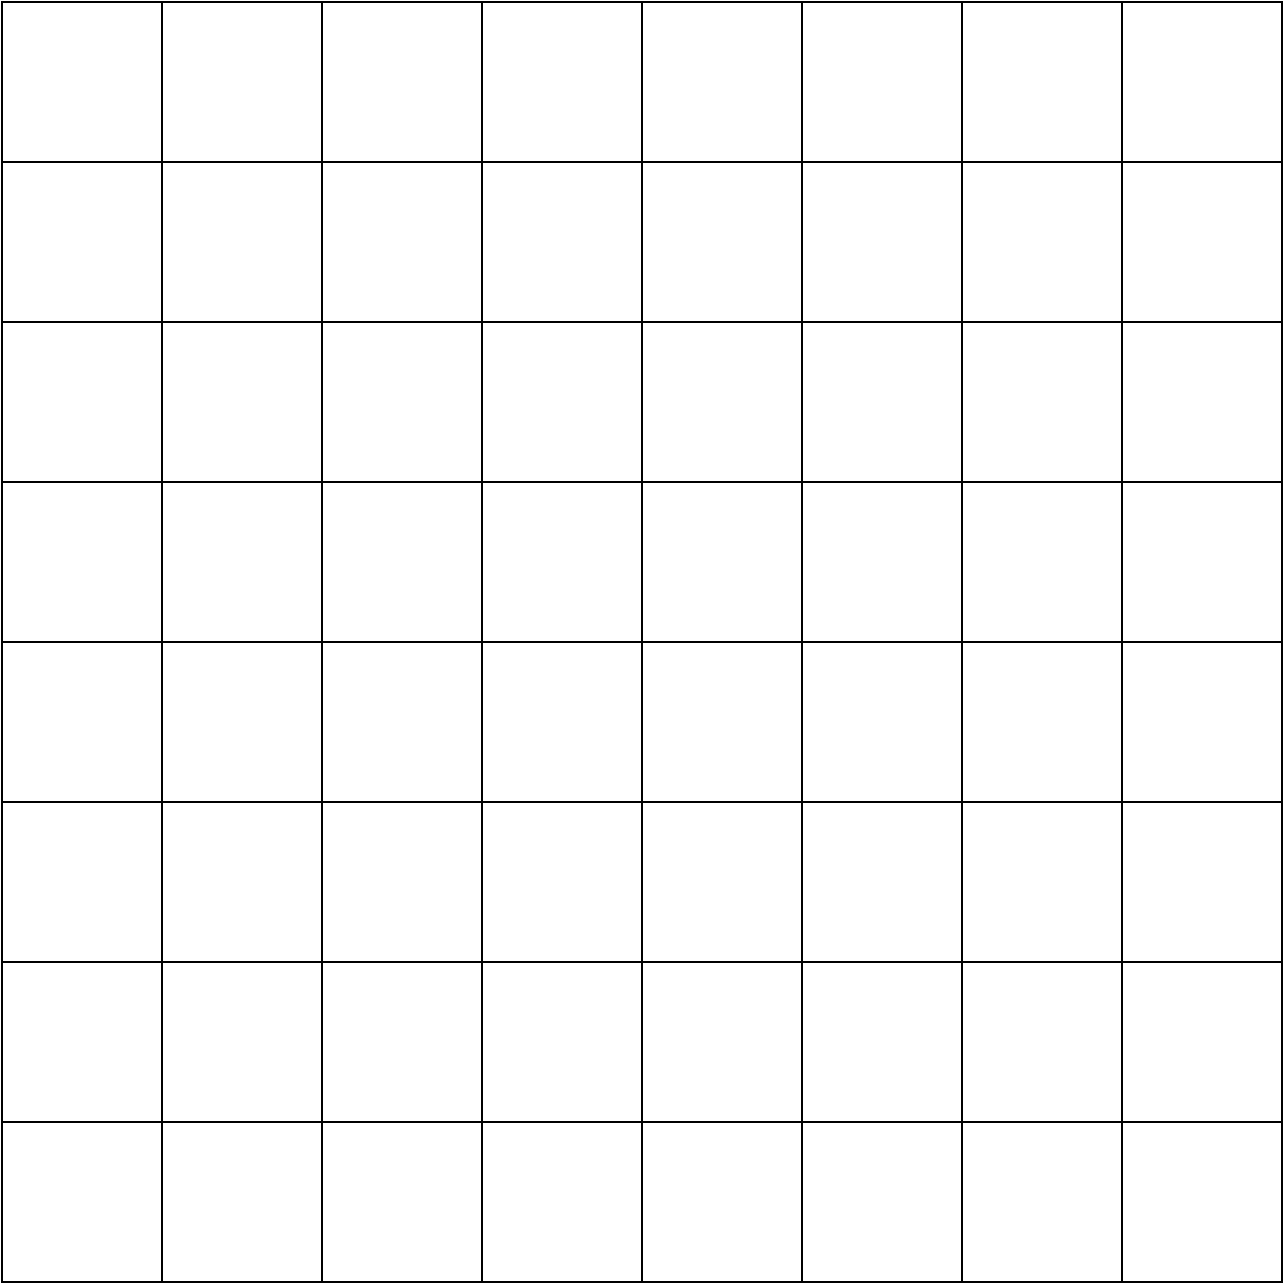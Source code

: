 <mxfile version="14.8.0" type="github" pages="2">
  <diagram id="CFHfeKTsn5aGknnK-Q55" name="Page-1">
    <mxGraphModel dx="1221" dy="634" grid="1" gridSize="10" guides="1" tooltips="1" connect="1" arrows="1" fold="1" page="1" pageScale="1" pageWidth="827" pageHeight="1169" math="0" shadow="0">
      <root>
        <mxCell id="0" />
        <mxCell id="1" parent="0" />
        <mxCell id="uGX6nD3mYrhn2c0A557F-1" value="" style="whiteSpace=wrap;html=1;aspect=fixed;" vertex="1" parent="1">
          <mxGeometry x="30" y="20" width="640" height="640" as="geometry" />
        </mxCell>
        <mxCell id="uGX6nD3mYrhn2c0A557F-4" value="" style="whiteSpace=wrap;html=1;aspect=fixed;" vertex="1" parent="1">
          <mxGeometry x="30" y="20" width="80" height="80" as="geometry" />
        </mxCell>
        <mxCell id="uGX6nD3mYrhn2c0A557F-5" value="" style="whiteSpace=wrap;html=1;aspect=fixed;" vertex="1" parent="1">
          <mxGeometry x="110" y="20" width="80" height="80" as="geometry" />
        </mxCell>
        <mxCell id="uGX6nD3mYrhn2c0A557F-6" value="" style="whiteSpace=wrap;html=1;aspect=fixed;" vertex="1" parent="1">
          <mxGeometry x="190" y="20" width="80" height="80" as="geometry" />
        </mxCell>
        <mxCell id="uGX6nD3mYrhn2c0A557F-7" value="" style="whiteSpace=wrap;html=1;aspect=fixed;" vertex="1" parent="1">
          <mxGeometry x="270" y="20" width="80" height="80" as="geometry" />
        </mxCell>
        <mxCell id="uGX6nD3mYrhn2c0A557F-8" value="" style="whiteSpace=wrap;html=1;aspect=fixed;" vertex="1" parent="1">
          <mxGeometry x="350" y="20" width="80" height="80" as="geometry" />
        </mxCell>
        <mxCell id="uGX6nD3mYrhn2c0A557F-9" value="" style="whiteSpace=wrap;html=1;aspect=fixed;" vertex="1" parent="1">
          <mxGeometry x="430" y="20" width="80" height="80" as="geometry" />
        </mxCell>
        <mxCell id="uGX6nD3mYrhn2c0A557F-10" value="" style="whiteSpace=wrap;html=1;aspect=fixed;" vertex="1" parent="1">
          <mxGeometry x="510" y="20" width="80" height="80" as="geometry" />
        </mxCell>
        <mxCell id="uGX6nD3mYrhn2c0A557F-11" value="" style="whiteSpace=wrap;html=1;aspect=fixed;" vertex="1" parent="1">
          <mxGeometry x="590" y="20" width="80" height="80" as="geometry" />
        </mxCell>
        <mxCell id="uGX6nD3mYrhn2c0A557F-12" value="" style="whiteSpace=wrap;html=1;aspect=fixed;" vertex="1" parent="1">
          <mxGeometry x="30" y="100" width="80" height="80" as="geometry" />
        </mxCell>
        <mxCell id="uGX6nD3mYrhn2c0A557F-13" value="" style="whiteSpace=wrap;html=1;aspect=fixed;" vertex="1" parent="1">
          <mxGeometry x="30" y="180" width="80" height="80" as="geometry" />
        </mxCell>
        <mxCell id="uGX6nD3mYrhn2c0A557F-14" value="" style="whiteSpace=wrap;html=1;aspect=fixed;" vertex="1" parent="1">
          <mxGeometry x="30" y="260" width="80" height="80" as="geometry" />
        </mxCell>
        <mxCell id="uGX6nD3mYrhn2c0A557F-15" value="" style="whiteSpace=wrap;html=1;aspect=fixed;" vertex="1" parent="1">
          <mxGeometry x="30" y="340" width="80" height="80" as="geometry" />
        </mxCell>
        <mxCell id="uGX6nD3mYrhn2c0A557F-16" value="" style="whiteSpace=wrap;html=1;aspect=fixed;" vertex="1" parent="1">
          <mxGeometry x="30" y="420" width="80" height="80" as="geometry" />
        </mxCell>
        <mxCell id="uGX6nD3mYrhn2c0A557F-17" value="" style="whiteSpace=wrap;html=1;aspect=fixed;" vertex="1" parent="1">
          <mxGeometry x="30" y="500" width="80" height="80" as="geometry" />
        </mxCell>
        <mxCell id="uGX6nD3mYrhn2c0A557F-18" value="" style="whiteSpace=wrap;html=1;aspect=fixed;" vertex="1" parent="1">
          <mxGeometry x="30" y="580" width="80" height="80" as="geometry" />
        </mxCell>
        <mxCell id="uGX6nD3mYrhn2c0A557F-19" value="" style="whiteSpace=wrap;html=1;aspect=fixed;" vertex="1" parent="1">
          <mxGeometry x="110" y="100" width="80" height="80" as="geometry" />
        </mxCell>
        <mxCell id="uGX6nD3mYrhn2c0A557F-20" value="" style="whiteSpace=wrap;html=1;aspect=fixed;" vertex="1" parent="1">
          <mxGeometry x="190" y="100" width="80" height="80" as="geometry" />
        </mxCell>
        <mxCell id="uGX6nD3mYrhn2c0A557F-21" value="" style="whiteSpace=wrap;html=1;aspect=fixed;" vertex="1" parent="1">
          <mxGeometry x="270" y="100" width="80" height="80" as="geometry" />
        </mxCell>
        <mxCell id="uGX6nD3mYrhn2c0A557F-22" value="" style="whiteSpace=wrap;html=1;aspect=fixed;" vertex="1" parent="1">
          <mxGeometry x="350" y="100" width="80" height="80" as="geometry" />
        </mxCell>
        <mxCell id="uGX6nD3mYrhn2c0A557F-23" value="" style="whiteSpace=wrap;html=1;aspect=fixed;" vertex="1" parent="1">
          <mxGeometry x="430" y="100" width="80" height="80" as="geometry" />
        </mxCell>
        <mxCell id="uGX6nD3mYrhn2c0A557F-24" value="" style="whiteSpace=wrap;html=1;aspect=fixed;" vertex="1" parent="1">
          <mxGeometry x="510" y="100" width="80" height="80" as="geometry" />
        </mxCell>
        <mxCell id="uGX6nD3mYrhn2c0A557F-25" value="" style="whiteSpace=wrap;html=1;aspect=fixed;" vertex="1" parent="1">
          <mxGeometry x="590" y="100" width="80" height="80" as="geometry" />
        </mxCell>
        <mxCell id="uGX6nD3mYrhn2c0A557F-26" value="" style="whiteSpace=wrap;html=1;aspect=fixed;" vertex="1" parent="1">
          <mxGeometry x="110" y="180" width="80" height="80" as="geometry" />
        </mxCell>
        <mxCell id="uGX6nD3mYrhn2c0A557F-27" value="" style="whiteSpace=wrap;html=1;aspect=fixed;" vertex="1" parent="1">
          <mxGeometry x="190" y="180" width="80" height="80" as="geometry" />
        </mxCell>
        <mxCell id="uGX6nD3mYrhn2c0A557F-28" value="" style="whiteSpace=wrap;html=1;aspect=fixed;" vertex="1" parent="1">
          <mxGeometry x="270" y="180" width="80" height="80" as="geometry" />
        </mxCell>
        <mxCell id="uGX6nD3mYrhn2c0A557F-29" value="" style="whiteSpace=wrap;html=1;aspect=fixed;" vertex="1" parent="1">
          <mxGeometry x="350" y="180" width="80" height="80" as="geometry" />
        </mxCell>
        <mxCell id="uGX6nD3mYrhn2c0A557F-30" value="" style="whiteSpace=wrap;html=1;aspect=fixed;" vertex="1" parent="1">
          <mxGeometry x="430" y="180" width="80" height="80" as="geometry" />
        </mxCell>
        <mxCell id="uGX6nD3mYrhn2c0A557F-31" value="" style="whiteSpace=wrap;html=1;aspect=fixed;" vertex="1" parent="1">
          <mxGeometry x="510" y="180" width="80" height="80" as="geometry" />
        </mxCell>
        <mxCell id="uGX6nD3mYrhn2c0A557F-32" value="" style="whiteSpace=wrap;html=1;aspect=fixed;" vertex="1" parent="1">
          <mxGeometry x="590" y="180" width="80" height="80" as="geometry" />
        </mxCell>
        <mxCell id="uGX6nD3mYrhn2c0A557F-33" value="" style="whiteSpace=wrap;html=1;aspect=fixed;" vertex="1" parent="1">
          <mxGeometry x="110" y="260" width="80" height="80" as="geometry" />
        </mxCell>
        <mxCell id="uGX6nD3mYrhn2c0A557F-34" value="" style="whiteSpace=wrap;html=1;aspect=fixed;" vertex="1" parent="1">
          <mxGeometry x="190" y="260" width="80" height="80" as="geometry" />
        </mxCell>
        <mxCell id="uGX6nD3mYrhn2c0A557F-35" value="" style="whiteSpace=wrap;html=1;aspect=fixed;" vertex="1" parent="1">
          <mxGeometry x="270" y="260" width="80" height="80" as="geometry" />
        </mxCell>
        <mxCell id="uGX6nD3mYrhn2c0A557F-36" value="" style="whiteSpace=wrap;html=1;aspect=fixed;" vertex="1" parent="1">
          <mxGeometry x="350" y="260" width="80" height="80" as="geometry" />
        </mxCell>
        <mxCell id="uGX6nD3mYrhn2c0A557F-37" value="" style="whiteSpace=wrap;html=1;aspect=fixed;" vertex="1" parent="1">
          <mxGeometry x="430" y="260" width="80" height="80" as="geometry" />
        </mxCell>
        <mxCell id="uGX6nD3mYrhn2c0A557F-38" value="" style="whiteSpace=wrap;html=1;aspect=fixed;" vertex="1" parent="1">
          <mxGeometry x="510" y="260" width="80" height="80" as="geometry" />
        </mxCell>
        <mxCell id="uGX6nD3mYrhn2c0A557F-39" value="" style="whiteSpace=wrap;html=1;aspect=fixed;" vertex="1" parent="1">
          <mxGeometry x="590" y="260" width="80" height="80" as="geometry" />
        </mxCell>
        <mxCell id="uGX6nD3mYrhn2c0A557F-48" value="" style="whiteSpace=wrap;html=1;aspect=fixed;" vertex="1" parent="1">
          <mxGeometry x="110" y="340" width="80" height="80" as="geometry" />
        </mxCell>
        <mxCell id="uGX6nD3mYrhn2c0A557F-49" value="" style="whiteSpace=wrap;html=1;aspect=fixed;" vertex="1" parent="1">
          <mxGeometry x="190" y="340" width="80" height="80" as="geometry" />
        </mxCell>
        <mxCell id="uGX6nD3mYrhn2c0A557F-50" value="" style="whiteSpace=wrap;html=1;aspect=fixed;" vertex="1" parent="1">
          <mxGeometry x="270" y="340" width="80" height="80" as="geometry" />
        </mxCell>
        <mxCell id="uGX6nD3mYrhn2c0A557F-51" value="" style="whiteSpace=wrap;html=1;aspect=fixed;" vertex="1" parent="1">
          <mxGeometry x="350" y="340" width="80" height="80" as="geometry" />
        </mxCell>
        <mxCell id="uGX6nD3mYrhn2c0A557F-52" value="" style="whiteSpace=wrap;html=1;aspect=fixed;" vertex="1" parent="1">
          <mxGeometry x="430" y="340" width="80" height="80" as="geometry" />
        </mxCell>
        <mxCell id="uGX6nD3mYrhn2c0A557F-53" value="" style="whiteSpace=wrap;html=1;aspect=fixed;" vertex="1" parent="1">
          <mxGeometry x="510" y="340" width="80" height="80" as="geometry" />
        </mxCell>
        <mxCell id="uGX6nD3mYrhn2c0A557F-54" value="" style="whiteSpace=wrap;html=1;aspect=fixed;" vertex="1" parent="1">
          <mxGeometry x="590" y="340" width="80" height="80" as="geometry" />
        </mxCell>
        <mxCell id="uGX6nD3mYrhn2c0A557F-55" value="" style="whiteSpace=wrap;html=1;aspect=fixed;" vertex="1" parent="1">
          <mxGeometry x="110" y="420" width="80" height="80" as="geometry" />
        </mxCell>
        <mxCell id="uGX6nD3mYrhn2c0A557F-56" value="" style="whiteSpace=wrap;html=1;aspect=fixed;" vertex="1" parent="1">
          <mxGeometry x="190" y="420" width="80" height="80" as="geometry" />
        </mxCell>
        <mxCell id="uGX6nD3mYrhn2c0A557F-57" value="" style="whiteSpace=wrap;html=1;aspect=fixed;" vertex="1" parent="1">
          <mxGeometry x="270" y="420" width="80" height="80" as="geometry" />
        </mxCell>
        <mxCell id="uGX6nD3mYrhn2c0A557F-58" value="" style="whiteSpace=wrap;html=1;aspect=fixed;" vertex="1" parent="1">
          <mxGeometry x="350" y="420" width="80" height="80" as="geometry" />
        </mxCell>
        <mxCell id="uGX6nD3mYrhn2c0A557F-59" value="" style="whiteSpace=wrap;html=1;aspect=fixed;" vertex="1" parent="1">
          <mxGeometry x="430" y="420" width="80" height="80" as="geometry" />
        </mxCell>
        <mxCell id="uGX6nD3mYrhn2c0A557F-60" value="" style="whiteSpace=wrap;html=1;aspect=fixed;" vertex="1" parent="1">
          <mxGeometry x="510" y="420" width="80" height="80" as="geometry" />
        </mxCell>
        <mxCell id="uGX6nD3mYrhn2c0A557F-61" value="" style="whiteSpace=wrap;html=1;aspect=fixed;" vertex="1" parent="1">
          <mxGeometry x="590" y="420" width="80" height="80" as="geometry" />
        </mxCell>
        <mxCell id="uGX6nD3mYrhn2c0A557F-62" value="" style="whiteSpace=wrap;html=1;aspect=fixed;" vertex="1" parent="1">
          <mxGeometry x="110" y="500" width="80" height="80" as="geometry" />
        </mxCell>
        <mxCell id="uGX6nD3mYrhn2c0A557F-63" value="" style="whiteSpace=wrap;html=1;aspect=fixed;" vertex="1" parent="1">
          <mxGeometry x="190" y="500" width="80" height="80" as="geometry" />
        </mxCell>
        <mxCell id="uGX6nD3mYrhn2c0A557F-65" value="" style="whiteSpace=wrap;html=1;aspect=fixed;" vertex="1" parent="1">
          <mxGeometry x="270" y="500" width="80" height="80" as="geometry" />
        </mxCell>
        <mxCell id="uGX6nD3mYrhn2c0A557F-66" value="" style="whiteSpace=wrap;html=1;aspect=fixed;" vertex="1" parent="1">
          <mxGeometry x="350" y="500" width="80" height="80" as="geometry" />
        </mxCell>
        <mxCell id="uGX6nD3mYrhn2c0A557F-67" value="" style="whiteSpace=wrap;html=1;aspect=fixed;" vertex="1" parent="1">
          <mxGeometry x="430" y="500" width="80" height="80" as="geometry" />
        </mxCell>
        <mxCell id="uGX6nD3mYrhn2c0A557F-68" value="" style="whiteSpace=wrap;html=1;aspect=fixed;" vertex="1" parent="1">
          <mxGeometry x="510" y="500" width="80" height="80" as="geometry" />
        </mxCell>
        <mxCell id="uGX6nD3mYrhn2c0A557F-69" value="" style="whiteSpace=wrap;html=1;aspect=fixed;" vertex="1" parent="1">
          <mxGeometry x="590" y="500" width="80" height="80" as="geometry" />
        </mxCell>
        <mxCell id="uGX6nD3mYrhn2c0A557F-70" value="" style="whiteSpace=wrap;html=1;aspect=fixed;" vertex="1" parent="1">
          <mxGeometry x="110" y="580" width="80" height="80" as="geometry" />
        </mxCell>
        <mxCell id="uGX6nD3mYrhn2c0A557F-71" value="" style="whiteSpace=wrap;html=1;aspect=fixed;" vertex="1" parent="1">
          <mxGeometry x="190" y="580" width="80" height="80" as="geometry" />
        </mxCell>
        <mxCell id="uGX6nD3mYrhn2c0A557F-72" value="" style="whiteSpace=wrap;html=1;aspect=fixed;" vertex="1" parent="1">
          <mxGeometry x="270" y="580" width="80" height="80" as="geometry" />
        </mxCell>
        <mxCell id="uGX6nD3mYrhn2c0A557F-73" value="" style="whiteSpace=wrap;html=1;aspect=fixed;" vertex="1" parent="1">
          <mxGeometry x="350" y="580" width="80" height="80" as="geometry" />
        </mxCell>
        <mxCell id="uGX6nD3mYrhn2c0A557F-74" value="" style="whiteSpace=wrap;html=1;aspect=fixed;" vertex="1" parent="1">
          <mxGeometry x="430" y="580" width="80" height="80" as="geometry" />
        </mxCell>
        <mxCell id="uGX6nD3mYrhn2c0A557F-75" value="" style="whiteSpace=wrap;html=1;aspect=fixed;" vertex="1" parent="1">
          <mxGeometry x="510" y="580" width="80" height="80" as="geometry" />
        </mxCell>
        <mxCell id="uGX6nD3mYrhn2c0A557F-76" value="" style="whiteSpace=wrap;html=1;aspect=fixed;" vertex="1" parent="1">
          <mxGeometry x="590" y="580" width="80" height="80" as="geometry" />
        </mxCell>
      </root>
    </mxGraphModel>
  </diagram>
  <diagram id="Mkaa1s9cl1DF-QLGTgI2" name="Page-2">
    <mxGraphModel dx="1038" dy="539" grid="1" gridSize="10" guides="1" tooltips="1" connect="1" arrows="1" fold="1" page="1" pageScale="1" pageWidth="827" pageHeight="1169" math="0" shadow="0">
      <root>
        <mxCell id="1wF73vjMU8yTaYhbSZhh-0" />
        <mxCell id="1wF73vjMU8yTaYhbSZhh-1" parent="1wF73vjMU8yTaYhbSZhh-0" />
        <mxCell id="VuDDOw4ai3HrQVPnYvmQ-0" value="" style="whiteSpace=wrap;html=1;aspect=fixed;" vertex="1" parent="1wF73vjMU8yTaYhbSZhh-1">
          <mxGeometry x="30" y="20" width="640" height="640" as="geometry" />
        </mxCell>
        <mxCell id="VuDDOw4ai3HrQVPnYvmQ-1" value="" style="whiteSpace=wrap;html=1;aspect=fixed;" vertex="1" parent="1wF73vjMU8yTaYhbSZhh-1">
          <mxGeometry x="30" y="20" width="80" height="80" as="geometry" />
        </mxCell>
        <mxCell id="VuDDOw4ai3HrQVPnYvmQ-2" value="" style="whiteSpace=wrap;html=1;aspect=fixed;" vertex="1" parent="1wF73vjMU8yTaYhbSZhh-1">
          <mxGeometry x="110" y="20" width="80" height="80" as="geometry" />
        </mxCell>
        <mxCell id="VuDDOw4ai3HrQVPnYvmQ-3" value="" style="whiteSpace=wrap;html=1;aspect=fixed;" vertex="1" parent="1wF73vjMU8yTaYhbSZhh-1">
          <mxGeometry x="190" y="20" width="80" height="80" as="geometry" />
        </mxCell>
        <mxCell id="VuDDOw4ai3HrQVPnYvmQ-4" value="" style="whiteSpace=wrap;html=1;aspect=fixed;" vertex="1" parent="1wF73vjMU8yTaYhbSZhh-1">
          <mxGeometry x="270" y="20" width="80" height="80" as="geometry" />
        </mxCell>
        <mxCell id="VuDDOw4ai3HrQVPnYvmQ-5" value="" style="whiteSpace=wrap;html=1;aspect=fixed;" vertex="1" parent="1wF73vjMU8yTaYhbSZhh-1">
          <mxGeometry x="350" y="20" width="80" height="80" as="geometry" />
        </mxCell>
        <mxCell id="VuDDOw4ai3HrQVPnYvmQ-6" value="" style="whiteSpace=wrap;html=1;aspect=fixed;" vertex="1" parent="1wF73vjMU8yTaYhbSZhh-1">
          <mxGeometry x="430" y="20" width="80" height="80" as="geometry" />
        </mxCell>
        <mxCell id="VuDDOw4ai3HrQVPnYvmQ-7" value="" style="whiteSpace=wrap;html=1;aspect=fixed;" vertex="1" parent="1wF73vjMU8yTaYhbSZhh-1">
          <mxGeometry x="510" y="20" width="80" height="80" as="geometry" />
        </mxCell>
        <mxCell id="VuDDOw4ai3HrQVPnYvmQ-8" value="" style="whiteSpace=wrap;html=1;aspect=fixed;" vertex="1" parent="1wF73vjMU8yTaYhbSZhh-1">
          <mxGeometry x="590" y="20" width="80" height="80" as="geometry" />
        </mxCell>
        <mxCell id="VuDDOw4ai3HrQVPnYvmQ-9" value="" style="whiteSpace=wrap;html=1;aspect=fixed;" vertex="1" parent="1wF73vjMU8yTaYhbSZhh-1">
          <mxGeometry x="30" y="100" width="80" height="80" as="geometry" />
        </mxCell>
        <mxCell id="VuDDOw4ai3HrQVPnYvmQ-10" value="" style="whiteSpace=wrap;html=1;aspect=fixed;" vertex="1" parent="1wF73vjMU8yTaYhbSZhh-1">
          <mxGeometry x="30" y="180" width="80" height="80" as="geometry" />
        </mxCell>
        <mxCell id="VuDDOw4ai3HrQVPnYvmQ-11" value="" style="whiteSpace=wrap;html=1;aspect=fixed;" vertex="1" parent="1wF73vjMU8yTaYhbSZhh-1">
          <mxGeometry x="30" y="260" width="80" height="80" as="geometry" />
        </mxCell>
        <mxCell id="VuDDOw4ai3HrQVPnYvmQ-12" value="" style="whiteSpace=wrap;html=1;aspect=fixed;" vertex="1" parent="1wF73vjMU8yTaYhbSZhh-1">
          <mxGeometry x="30" y="340" width="80" height="80" as="geometry" />
        </mxCell>
        <mxCell id="VuDDOw4ai3HrQVPnYvmQ-13" value="" style="whiteSpace=wrap;html=1;aspect=fixed;" vertex="1" parent="1wF73vjMU8yTaYhbSZhh-1">
          <mxGeometry x="30" y="420" width="80" height="80" as="geometry" />
        </mxCell>
        <mxCell id="VuDDOw4ai3HrQVPnYvmQ-14" value="" style="whiteSpace=wrap;html=1;aspect=fixed;" vertex="1" parent="1wF73vjMU8yTaYhbSZhh-1">
          <mxGeometry x="30" y="500" width="80" height="80" as="geometry" />
        </mxCell>
        <mxCell id="VuDDOw4ai3HrQVPnYvmQ-15" value="" style="whiteSpace=wrap;html=1;aspect=fixed;" vertex="1" parent="1wF73vjMU8yTaYhbSZhh-1">
          <mxGeometry x="30" y="580" width="80" height="80" as="geometry" />
        </mxCell>
        <mxCell id="VuDDOw4ai3HrQVPnYvmQ-16" value="" style="whiteSpace=wrap;html=1;aspect=fixed;" vertex="1" parent="1wF73vjMU8yTaYhbSZhh-1">
          <mxGeometry x="110" y="100" width="80" height="80" as="geometry" />
        </mxCell>
        <mxCell id="VuDDOw4ai3HrQVPnYvmQ-17" value="" style="whiteSpace=wrap;html=1;aspect=fixed;" vertex="1" parent="1wF73vjMU8yTaYhbSZhh-1">
          <mxGeometry x="190" y="100" width="80" height="80" as="geometry" />
        </mxCell>
        <mxCell id="VuDDOw4ai3HrQVPnYvmQ-18" value="" style="whiteSpace=wrap;html=1;aspect=fixed;" vertex="1" parent="1wF73vjMU8yTaYhbSZhh-1">
          <mxGeometry x="270" y="100" width="80" height="80" as="geometry" />
        </mxCell>
        <mxCell id="VuDDOw4ai3HrQVPnYvmQ-19" value="" style="whiteSpace=wrap;html=1;aspect=fixed;" vertex="1" parent="1wF73vjMU8yTaYhbSZhh-1">
          <mxGeometry x="350" y="100" width="80" height="80" as="geometry" />
        </mxCell>
        <mxCell id="VuDDOw4ai3HrQVPnYvmQ-20" value="" style="whiteSpace=wrap;html=1;aspect=fixed;" vertex="1" parent="1wF73vjMU8yTaYhbSZhh-1">
          <mxGeometry x="430" y="100" width="80" height="80" as="geometry" />
        </mxCell>
        <mxCell id="VuDDOw4ai3HrQVPnYvmQ-21" value="" style="whiteSpace=wrap;html=1;aspect=fixed;" vertex="1" parent="1wF73vjMU8yTaYhbSZhh-1">
          <mxGeometry x="510" y="100" width="80" height="80" as="geometry" />
        </mxCell>
        <mxCell id="VuDDOw4ai3HrQVPnYvmQ-22" value="" style="whiteSpace=wrap;html=1;aspect=fixed;" vertex="1" parent="1wF73vjMU8yTaYhbSZhh-1">
          <mxGeometry x="590" y="100" width="80" height="80" as="geometry" />
        </mxCell>
        <mxCell id="VuDDOw4ai3HrQVPnYvmQ-23" value="" style="whiteSpace=wrap;html=1;aspect=fixed;" vertex="1" parent="1wF73vjMU8yTaYhbSZhh-1">
          <mxGeometry x="110" y="180" width="80" height="80" as="geometry" />
        </mxCell>
        <mxCell id="VuDDOw4ai3HrQVPnYvmQ-24" value="" style="whiteSpace=wrap;html=1;aspect=fixed;" vertex="1" parent="1wF73vjMU8yTaYhbSZhh-1">
          <mxGeometry x="190" y="180" width="80" height="80" as="geometry" />
        </mxCell>
        <mxCell id="VuDDOw4ai3HrQVPnYvmQ-25" value="" style="whiteSpace=wrap;html=1;aspect=fixed;" vertex="1" parent="1wF73vjMU8yTaYhbSZhh-1">
          <mxGeometry x="270" y="180" width="80" height="80" as="geometry" />
        </mxCell>
        <mxCell id="VuDDOw4ai3HrQVPnYvmQ-26" value="" style="whiteSpace=wrap;html=1;aspect=fixed;" vertex="1" parent="1wF73vjMU8yTaYhbSZhh-1">
          <mxGeometry x="350" y="180" width="80" height="80" as="geometry" />
        </mxCell>
        <mxCell id="VuDDOw4ai3HrQVPnYvmQ-27" value="" style="whiteSpace=wrap;html=1;aspect=fixed;" vertex="1" parent="1wF73vjMU8yTaYhbSZhh-1">
          <mxGeometry x="430" y="180" width="80" height="80" as="geometry" />
        </mxCell>
        <mxCell id="VuDDOw4ai3HrQVPnYvmQ-28" value="" style="whiteSpace=wrap;html=1;aspect=fixed;" vertex="1" parent="1wF73vjMU8yTaYhbSZhh-1">
          <mxGeometry x="510" y="180" width="80" height="80" as="geometry" />
        </mxCell>
        <mxCell id="VuDDOw4ai3HrQVPnYvmQ-29" value="" style="whiteSpace=wrap;html=1;aspect=fixed;" vertex="1" parent="1wF73vjMU8yTaYhbSZhh-1">
          <mxGeometry x="590" y="180" width="80" height="80" as="geometry" />
        </mxCell>
        <mxCell id="VuDDOw4ai3HrQVPnYvmQ-30" value="" style="whiteSpace=wrap;html=1;aspect=fixed;" vertex="1" parent="1wF73vjMU8yTaYhbSZhh-1">
          <mxGeometry x="110" y="260" width="80" height="80" as="geometry" />
        </mxCell>
        <mxCell id="VuDDOw4ai3HrQVPnYvmQ-31" value="" style="whiteSpace=wrap;html=1;aspect=fixed;" vertex="1" parent="1wF73vjMU8yTaYhbSZhh-1">
          <mxGeometry x="190" y="260" width="80" height="80" as="geometry" />
        </mxCell>
        <mxCell id="VuDDOw4ai3HrQVPnYvmQ-32" value="" style="whiteSpace=wrap;html=1;aspect=fixed;" vertex="1" parent="1wF73vjMU8yTaYhbSZhh-1">
          <mxGeometry x="270" y="260" width="80" height="80" as="geometry" />
        </mxCell>
        <mxCell id="VuDDOw4ai3HrQVPnYvmQ-33" value="" style="whiteSpace=wrap;html=1;aspect=fixed;" vertex="1" parent="1wF73vjMU8yTaYhbSZhh-1">
          <mxGeometry x="350" y="260" width="80" height="80" as="geometry" />
        </mxCell>
        <mxCell id="VuDDOw4ai3HrQVPnYvmQ-34" value="" style="whiteSpace=wrap;html=1;aspect=fixed;" vertex="1" parent="1wF73vjMU8yTaYhbSZhh-1">
          <mxGeometry x="430" y="260" width="80" height="80" as="geometry" />
        </mxCell>
        <mxCell id="VuDDOw4ai3HrQVPnYvmQ-35" value="" style="whiteSpace=wrap;html=1;aspect=fixed;" vertex="1" parent="1wF73vjMU8yTaYhbSZhh-1">
          <mxGeometry x="510" y="260" width="80" height="80" as="geometry" />
        </mxCell>
        <mxCell id="VuDDOw4ai3HrQVPnYvmQ-36" value="" style="whiteSpace=wrap;html=1;aspect=fixed;" vertex="1" parent="1wF73vjMU8yTaYhbSZhh-1">
          <mxGeometry x="590" y="260" width="80" height="80" as="geometry" />
        </mxCell>
        <mxCell id="VuDDOw4ai3HrQVPnYvmQ-37" value="" style="whiteSpace=wrap;html=1;aspect=fixed;" vertex="1" parent="1wF73vjMU8yTaYhbSZhh-1">
          <mxGeometry x="110" y="340" width="80" height="80" as="geometry" />
        </mxCell>
        <mxCell id="VuDDOw4ai3HrQVPnYvmQ-38" value="" style="whiteSpace=wrap;html=1;aspect=fixed;" vertex="1" parent="1wF73vjMU8yTaYhbSZhh-1">
          <mxGeometry x="190" y="340" width="80" height="80" as="geometry" />
        </mxCell>
        <mxCell id="VuDDOw4ai3HrQVPnYvmQ-39" value="" style="whiteSpace=wrap;html=1;aspect=fixed;" vertex="1" parent="1wF73vjMU8yTaYhbSZhh-1">
          <mxGeometry x="270" y="340" width="80" height="80" as="geometry" />
        </mxCell>
        <mxCell id="VuDDOw4ai3HrQVPnYvmQ-40" value="" style="whiteSpace=wrap;html=1;aspect=fixed;" vertex="1" parent="1wF73vjMU8yTaYhbSZhh-1">
          <mxGeometry x="350" y="340" width="80" height="80" as="geometry" />
        </mxCell>
        <mxCell id="VuDDOw4ai3HrQVPnYvmQ-41" value="" style="whiteSpace=wrap;html=1;aspect=fixed;" vertex="1" parent="1wF73vjMU8yTaYhbSZhh-1">
          <mxGeometry x="430" y="340" width="80" height="80" as="geometry" />
        </mxCell>
        <mxCell id="VuDDOw4ai3HrQVPnYvmQ-42" value="" style="whiteSpace=wrap;html=1;aspect=fixed;" vertex="1" parent="1wF73vjMU8yTaYhbSZhh-1">
          <mxGeometry x="510" y="340" width="80" height="80" as="geometry" />
        </mxCell>
        <mxCell id="VuDDOw4ai3HrQVPnYvmQ-43" value="" style="whiteSpace=wrap;html=1;aspect=fixed;" vertex="1" parent="1wF73vjMU8yTaYhbSZhh-1">
          <mxGeometry x="590" y="340" width="80" height="80" as="geometry" />
        </mxCell>
        <mxCell id="VuDDOw4ai3HrQVPnYvmQ-44" value="" style="whiteSpace=wrap;html=1;aspect=fixed;" vertex="1" parent="1wF73vjMU8yTaYhbSZhh-1">
          <mxGeometry x="110" y="420" width="80" height="80" as="geometry" />
        </mxCell>
        <mxCell id="VuDDOw4ai3HrQVPnYvmQ-45" value="" style="whiteSpace=wrap;html=1;aspect=fixed;" vertex="1" parent="1wF73vjMU8yTaYhbSZhh-1">
          <mxGeometry x="190" y="420" width="80" height="80" as="geometry" />
        </mxCell>
        <mxCell id="VuDDOw4ai3HrQVPnYvmQ-46" value="" style="whiteSpace=wrap;html=1;aspect=fixed;" vertex="1" parent="1wF73vjMU8yTaYhbSZhh-1">
          <mxGeometry x="270" y="420" width="80" height="80" as="geometry" />
        </mxCell>
        <mxCell id="VuDDOw4ai3HrQVPnYvmQ-47" value="" style="whiteSpace=wrap;html=1;aspect=fixed;" vertex="1" parent="1wF73vjMU8yTaYhbSZhh-1">
          <mxGeometry x="350" y="420" width="80" height="80" as="geometry" />
        </mxCell>
        <mxCell id="VuDDOw4ai3HrQVPnYvmQ-48" value="" style="whiteSpace=wrap;html=1;aspect=fixed;" vertex="1" parent="1wF73vjMU8yTaYhbSZhh-1">
          <mxGeometry x="430" y="420" width="80" height="80" as="geometry" />
        </mxCell>
        <mxCell id="VuDDOw4ai3HrQVPnYvmQ-49" value="" style="whiteSpace=wrap;html=1;aspect=fixed;" vertex="1" parent="1wF73vjMU8yTaYhbSZhh-1">
          <mxGeometry x="510" y="420" width="80" height="80" as="geometry" />
        </mxCell>
        <mxCell id="VuDDOw4ai3HrQVPnYvmQ-50" value="" style="whiteSpace=wrap;html=1;aspect=fixed;" vertex="1" parent="1wF73vjMU8yTaYhbSZhh-1">
          <mxGeometry x="590" y="420" width="80" height="80" as="geometry" />
        </mxCell>
        <mxCell id="VuDDOw4ai3HrQVPnYvmQ-51" value="" style="whiteSpace=wrap;html=1;aspect=fixed;" vertex="1" parent="1wF73vjMU8yTaYhbSZhh-1">
          <mxGeometry x="110" y="500" width="80" height="80" as="geometry" />
        </mxCell>
        <mxCell id="VuDDOw4ai3HrQVPnYvmQ-52" value="" style="whiteSpace=wrap;html=1;aspect=fixed;" vertex="1" parent="1wF73vjMU8yTaYhbSZhh-1">
          <mxGeometry x="190" y="500" width="80" height="80" as="geometry" />
        </mxCell>
        <mxCell id="VuDDOw4ai3HrQVPnYvmQ-53" value="" style="whiteSpace=wrap;html=1;aspect=fixed;" vertex="1" parent="1wF73vjMU8yTaYhbSZhh-1">
          <mxGeometry x="270" y="500" width="80" height="80" as="geometry" />
        </mxCell>
        <mxCell id="VuDDOw4ai3HrQVPnYvmQ-54" value="" style="whiteSpace=wrap;html=1;aspect=fixed;" vertex="1" parent="1wF73vjMU8yTaYhbSZhh-1">
          <mxGeometry x="350" y="500" width="80" height="80" as="geometry" />
        </mxCell>
        <mxCell id="VuDDOw4ai3HrQVPnYvmQ-55" value="" style="whiteSpace=wrap;html=1;aspect=fixed;" vertex="1" parent="1wF73vjMU8yTaYhbSZhh-1">
          <mxGeometry x="430" y="500" width="80" height="80" as="geometry" />
        </mxCell>
        <mxCell id="VuDDOw4ai3HrQVPnYvmQ-56" value="" style="whiteSpace=wrap;html=1;aspect=fixed;" vertex="1" parent="1wF73vjMU8yTaYhbSZhh-1">
          <mxGeometry x="510" y="500" width="80" height="80" as="geometry" />
        </mxCell>
        <mxCell id="VuDDOw4ai3HrQVPnYvmQ-57" value="" style="whiteSpace=wrap;html=1;aspect=fixed;" vertex="1" parent="1wF73vjMU8yTaYhbSZhh-1">
          <mxGeometry x="590" y="500" width="80" height="80" as="geometry" />
        </mxCell>
        <mxCell id="VuDDOw4ai3HrQVPnYvmQ-58" value="" style="whiteSpace=wrap;html=1;aspect=fixed;" vertex="1" parent="1wF73vjMU8yTaYhbSZhh-1">
          <mxGeometry x="110" y="580" width="80" height="80" as="geometry" />
        </mxCell>
        <mxCell id="VuDDOw4ai3HrQVPnYvmQ-59" value="" style="whiteSpace=wrap;html=1;aspect=fixed;" vertex="1" parent="1wF73vjMU8yTaYhbSZhh-1">
          <mxGeometry x="190" y="580" width="80" height="80" as="geometry" />
        </mxCell>
        <mxCell id="VuDDOw4ai3HrQVPnYvmQ-60" value="" style="whiteSpace=wrap;html=1;aspect=fixed;" vertex="1" parent="1wF73vjMU8yTaYhbSZhh-1">
          <mxGeometry x="270" y="580" width="80" height="80" as="geometry" />
        </mxCell>
        <mxCell id="VuDDOw4ai3HrQVPnYvmQ-61" value="" style="whiteSpace=wrap;html=1;aspect=fixed;" vertex="1" parent="1wF73vjMU8yTaYhbSZhh-1">
          <mxGeometry x="350" y="580" width="80" height="80" as="geometry" />
        </mxCell>
        <mxCell id="VuDDOw4ai3HrQVPnYvmQ-62" value="" style="whiteSpace=wrap;html=1;aspect=fixed;" vertex="1" parent="1wF73vjMU8yTaYhbSZhh-1">
          <mxGeometry x="430" y="580" width="80" height="80" as="geometry" />
        </mxCell>
        <mxCell id="VuDDOw4ai3HrQVPnYvmQ-63" value="" style="whiteSpace=wrap;html=1;aspect=fixed;" vertex="1" parent="1wF73vjMU8yTaYhbSZhh-1">
          <mxGeometry x="510" y="580" width="80" height="80" as="geometry" />
        </mxCell>
        <mxCell id="VuDDOw4ai3HrQVPnYvmQ-64" value="" style="whiteSpace=wrap;html=1;aspect=fixed;" vertex="1" parent="1wF73vjMU8yTaYhbSZhh-1">
          <mxGeometry x="590" y="580" width="80" height="80" as="geometry" />
        </mxCell>
      </root>
    </mxGraphModel>
  </diagram>
</mxfile>
